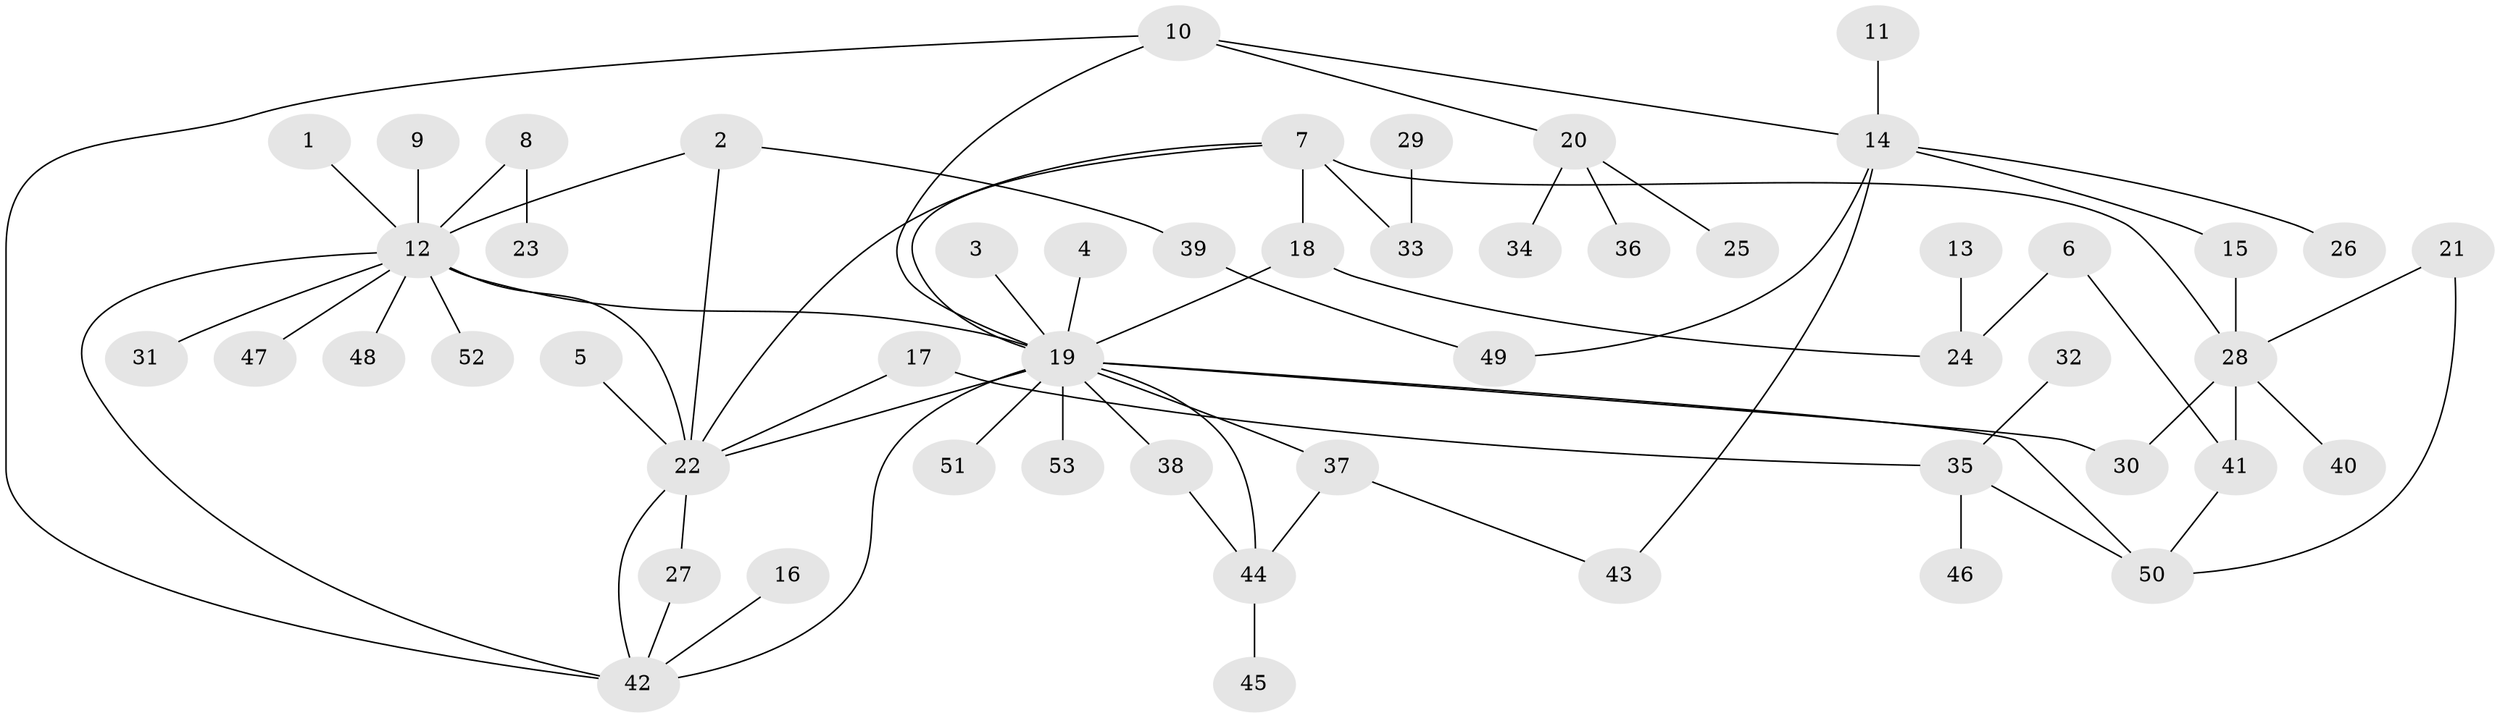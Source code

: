 // original degree distribution, {13: 0.009433962264150943, 17: 0.009433962264150943, 5: 0.02830188679245283, 10: 0.009433962264150943, 2: 0.20754716981132076, 4: 0.09433962264150944, 6: 0.018867924528301886, 1: 0.5283018867924528, 8: 0.02830188679245283, 3: 0.0660377358490566}
// Generated by graph-tools (version 1.1) at 2025/01/03/09/25 03:01:47]
// undirected, 53 vertices, 70 edges
graph export_dot {
graph [start="1"]
  node [color=gray90,style=filled];
  1;
  2;
  3;
  4;
  5;
  6;
  7;
  8;
  9;
  10;
  11;
  12;
  13;
  14;
  15;
  16;
  17;
  18;
  19;
  20;
  21;
  22;
  23;
  24;
  25;
  26;
  27;
  28;
  29;
  30;
  31;
  32;
  33;
  34;
  35;
  36;
  37;
  38;
  39;
  40;
  41;
  42;
  43;
  44;
  45;
  46;
  47;
  48;
  49;
  50;
  51;
  52;
  53;
  1 -- 12 [weight=1.0];
  2 -- 12 [weight=1.0];
  2 -- 22 [weight=1.0];
  2 -- 39 [weight=1.0];
  3 -- 19 [weight=1.0];
  4 -- 19 [weight=1.0];
  5 -- 22 [weight=1.0];
  6 -- 24 [weight=1.0];
  6 -- 41 [weight=1.0];
  7 -- 18 [weight=1.0];
  7 -- 19 [weight=1.0];
  7 -- 22 [weight=1.0];
  7 -- 28 [weight=1.0];
  7 -- 33 [weight=1.0];
  8 -- 12 [weight=1.0];
  8 -- 23 [weight=1.0];
  9 -- 12 [weight=1.0];
  10 -- 14 [weight=1.0];
  10 -- 19 [weight=1.0];
  10 -- 20 [weight=1.0];
  10 -- 42 [weight=1.0];
  11 -- 14 [weight=1.0];
  12 -- 19 [weight=1.0];
  12 -- 22 [weight=1.0];
  12 -- 31 [weight=1.0];
  12 -- 42 [weight=1.0];
  12 -- 47 [weight=1.0];
  12 -- 48 [weight=1.0];
  12 -- 52 [weight=1.0];
  13 -- 24 [weight=1.0];
  14 -- 15 [weight=1.0];
  14 -- 26 [weight=1.0];
  14 -- 43 [weight=1.0];
  14 -- 49 [weight=1.0];
  15 -- 28 [weight=1.0];
  16 -- 42 [weight=1.0];
  17 -- 22 [weight=1.0];
  17 -- 35 [weight=1.0];
  18 -- 19 [weight=1.0];
  18 -- 24 [weight=2.0];
  19 -- 22 [weight=1.0];
  19 -- 30 [weight=1.0];
  19 -- 37 [weight=1.0];
  19 -- 38 [weight=1.0];
  19 -- 42 [weight=1.0];
  19 -- 44 [weight=1.0];
  19 -- 50 [weight=1.0];
  19 -- 51 [weight=1.0];
  19 -- 53 [weight=1.0];
  20 -- 25 [weight=1.0];
  20 -- 34 [weight=1.0];
  20 -- 36 [weight=1.0];
  21 -- 28 [weight=1.0];
  21 -- 50 [weight=1.0];
  22 -- 27 [weight=1.0];
  22 -- 42 [weight=1.0];
  27 -- 42 [weight=1.0];
  28 -- 30 [weight=2.0];
  28 -- 40 [weight=1.0];
  28 -- 41 [weight=1.0];
  29 -- 33 [weight=1.0];
  32 -- 35 [weight=1.0];
  35 -- 46 [weight=1.0];
  35 -- 50 [weight=1.0];
  37 -- 43 [weight=1.0];
  37 -- 44 [weight=1.0];
  38 -- 44 [weight=1.0];
  39 -- 49 [weight=1.0];
  41 -- 50 [weight=1.0];
  44 -- 45 [weight=1.0];
}
